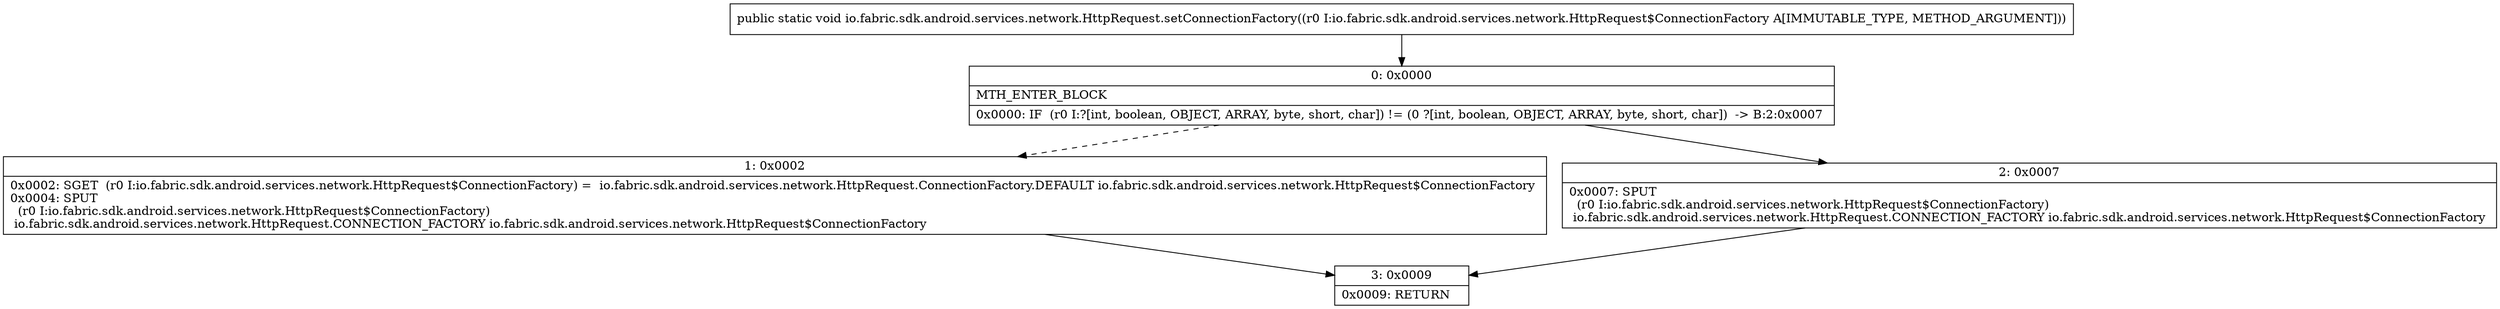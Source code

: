 digraph "CFG forio.fabric.sdk.android.services.network.HttpRequest.setConnectionFactory(Lio\/fabric\/sdk\/android\/services\/network\/HttpRequest$ConnectionFactory;)V" {
Node_0 [shape=record,label="{0\:\ 0x0000|MTH_ENTER_BLOCK\l|0x0000: IF  (r0 I:?[int, boolean, OBJECT, ARRAY, byte, short, char]) != (0 ?[int, boolean, OBJECT, ARRAY, byte, short, char])  \-\> B:2:0x0007 \l}"];
Node_1 [shape=record,label="{1\:\ 0x0002|0x0002: SGET  (r0 I:io.fabric.sdk.android.services.network.HttpRequest$ConnectionFactory) =  io.fabric.sdk.android.services.network.HttpRequest.ConnectionFactory.DEFAULT io.fabric.sdk.android.services.network.HttpRequest$ConnectionFactory \l0x0004: SPUT  \l  (r0 I:io.fabric.sdk.android.services.network.HttpRequest$ConnectionFactory)\l io.fabric.sdk.android.services.network.HttpRequest.CONNECTION_FACTORY io.fabric.sdk.android.services.network.HttpRequest$ConnectionFactory \l}"];
Node_2 [shape=record,label="{2\:\ 0x0007|0x0007: SPUT  \l  (r0 I:io.fabric.sdk.android.services.network.HttpRequest$ConnectionFactory)\l io.fabric.sdk.android.services.network.HttpRequest.CONNECTION_FACTORY io.fabric.sdk.android.services.network.HttpRequest$ConnectionFactory \l}"];
Node_3 [shape=record,label="{3\:\ 0x0009|0x0009: RETURN   \l}"];
MethodNode[shape=record,label="{public static void io.fabric.sdk.android.services.network.HttpRequest.setConnectionFactory((r0 I:io.fabric.sdk.android.services.network.HttpRequest$ConnectionFactory A[IMMUTABLE_TYPE, METHOD_ARGUMENT])) }"];
MethodNode -> Node_0;
Node_0 -> Node_1[style=dashed];
Node_0 -> Node_2;
Node_1 -> Node_3;
Node_2 -> Node_3;
}

